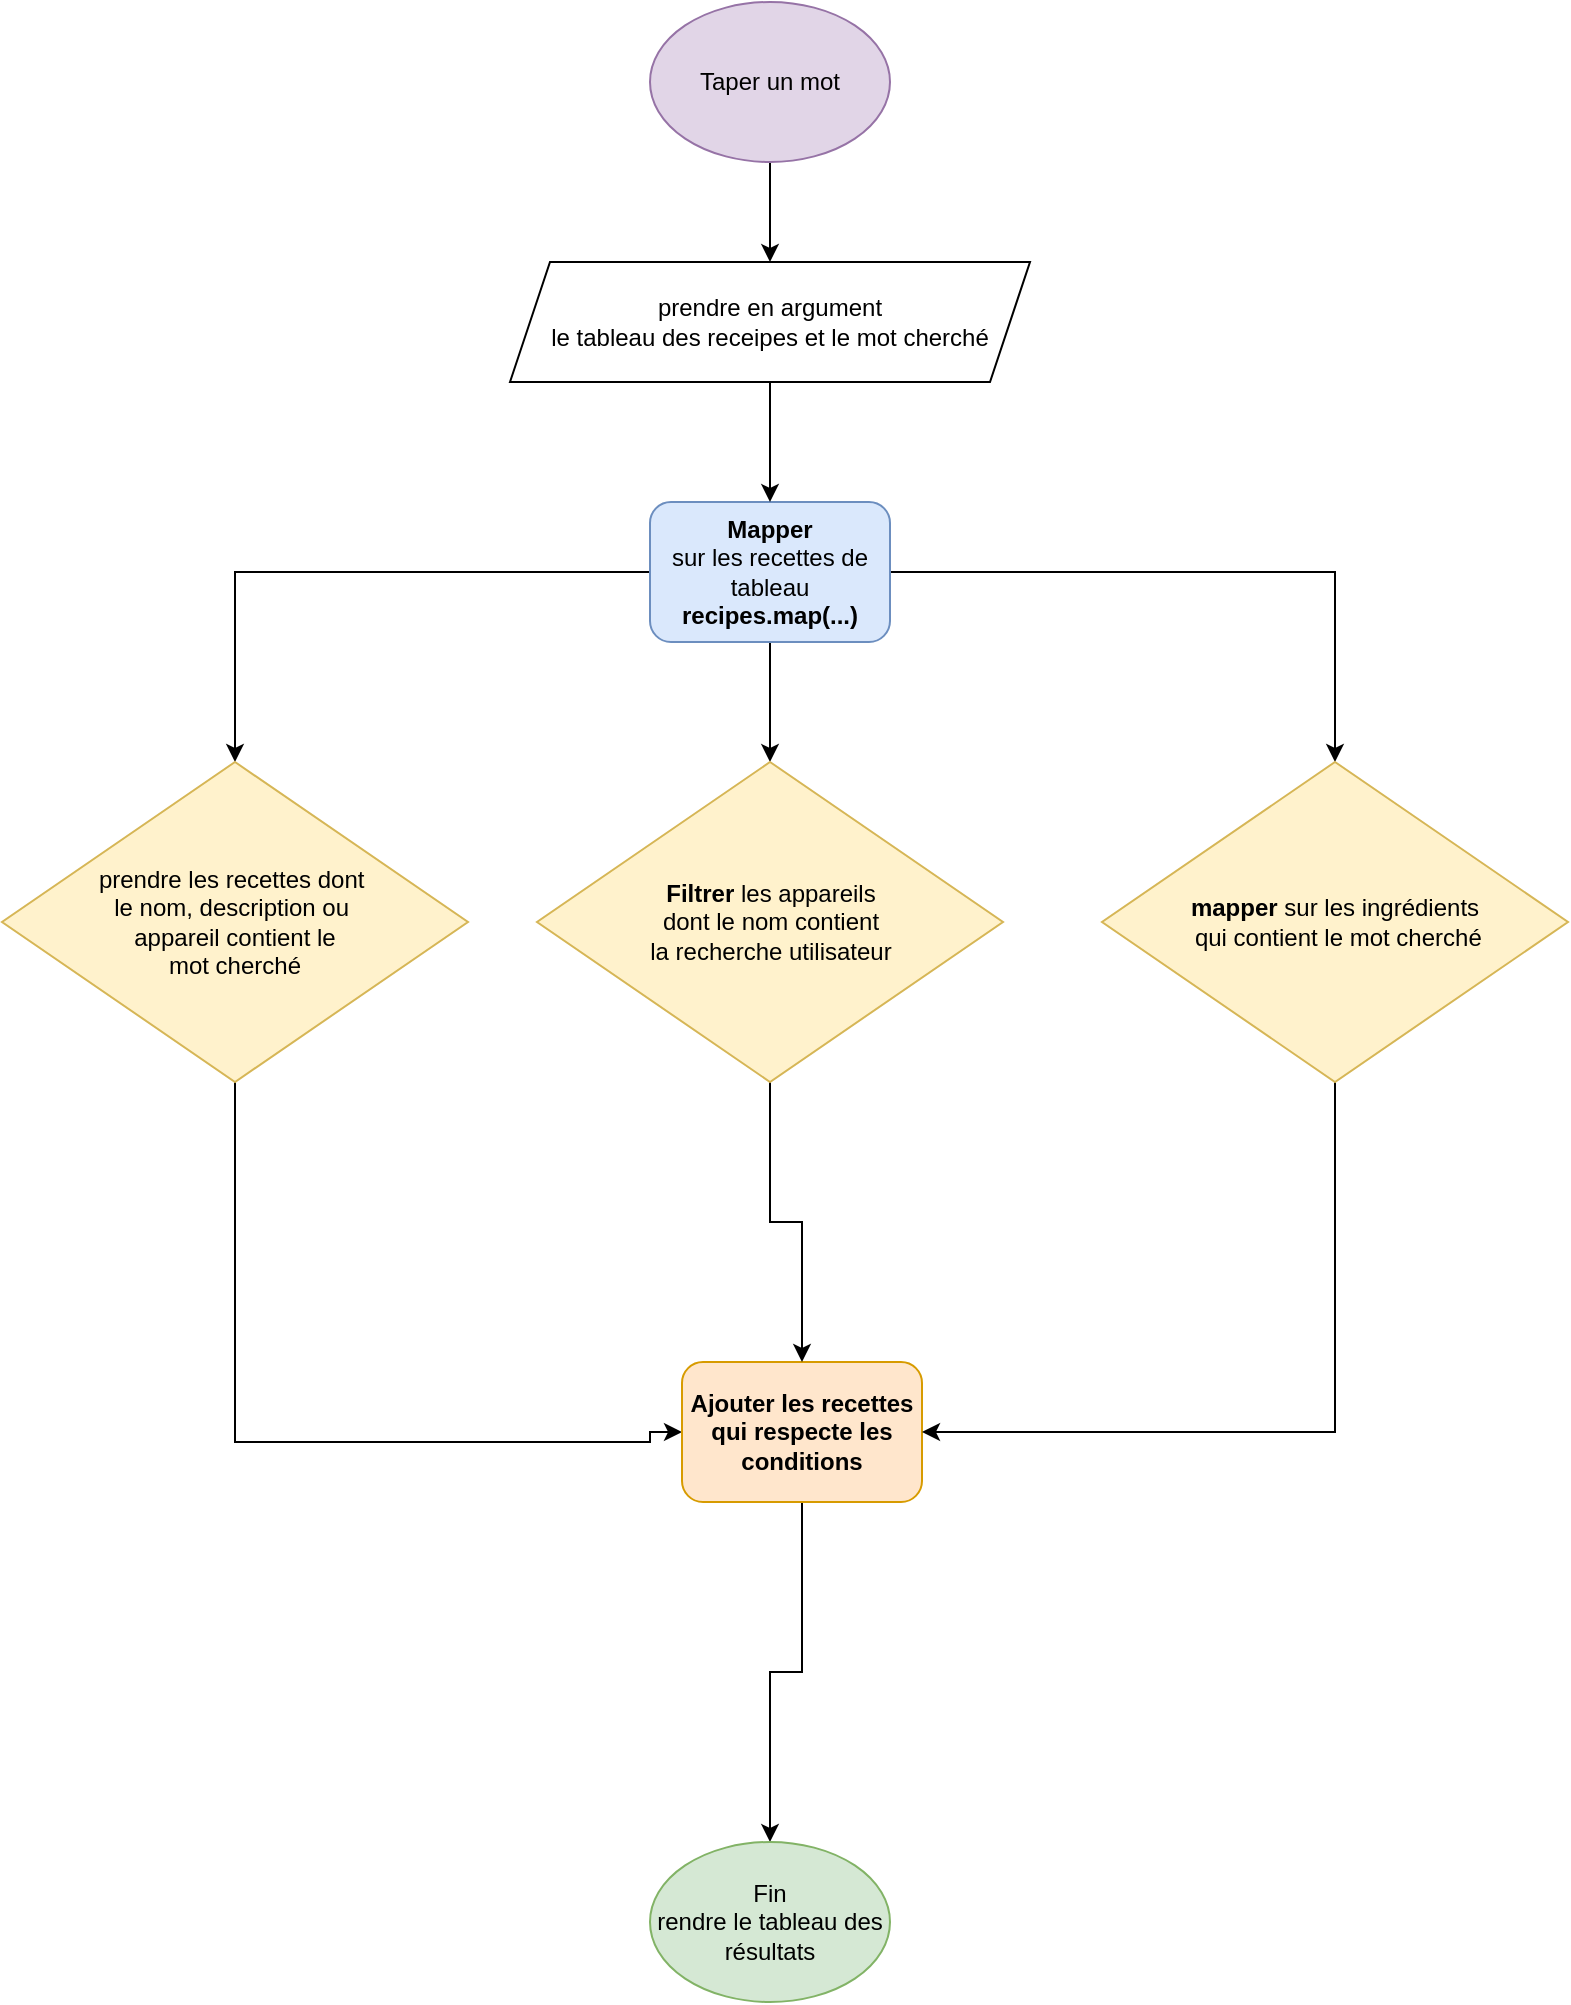 <mxfile version="20.0.4" type="device"><diagram id="C5RBs43oDa-KdzZeNtuy" name="Page-1"><mxGraphModel dx="1422" dy="754" grid="1" gridSize="10" guides="1" tooltips="1" connect="1" arrows="1" fold="1" page="1" pageScale="1" pageWidth="827" pageHeight="1169" math="0" shadow="0"><root><mxCell id="WIyWlLk6GJQsqaUBKTNV-0"/><mxCell id="WIyWlLk6GJQsqaUBKTNV-1" parent="WIyWlLk6GJQsqaUBKTNV-0"/><mxCell id="RpRpr2rv7BOHmOzVi1aR-6" style="edgeStyle=orthogonalEdgeStyle;rounded=0;orthogonalLoop=1;jettySize=auto;html=1;entryX=0.5;entryY=0;entryDx=0;entryDy=0;" parent="WIyWlLk6GJQsqaUBKTNV-1" source="RpRpr2rv7BOHmOzVi1aR-0" target="RpRpr2rv7BOHmOzVi1aR-3" edge="1"><mxGeometry relative="1" as="geometry"/></mxCell><mxCell id="RpRpr2rv7BOHmOzVi1aR-0" value="Taper un mot" style="ellipse;whiteSpace=wrap;html=1;fillColor=#e1d5e7;strokeColor=#9673a6;" parent="WIyWlLk6GJQsqaUBKTNV-1" vertex="1"><mxGeometry x="324" y="60" width="120" height="80" as="geometry"/></mxCell><mxCell id="RpRpr2rv7BOHmOzVi1aR-9" style="edgeStyle=orthogonalEdgeStyle;rounded=0;orthogonalLoop=1;jettySize=auto;html=1;entryX=0.5;entryY=0;entryDx=0;entryDy=0;" parent="WIyWlLk6GJQsqaUBKTNV-1" source="RpRpr2rv7BOHmOzVi1aR-1" target="RpRpr2rv7BOHmOzVi1aR-8" edge="1"><mxGeometry relative="1" as="geometry"/></mxCell><mxCell id="lRNwryEisumYRSvbHDkv-4" style="edgeStyle=orthogonalEdgeStyle;rounded=0;orthogonalLoop=1;jettySize=auto;html=1;fontSize=12;" parent="WIyWlLk6GJQsqaUBKTNV-1" source="RpRpr2rv7BOHmOzVi1aR-1" target="lRNwryEisumYRSvbHDkv-2" edge="1"><mxGeometry relative="1" as="geometry"/></mxCell><mxCell id="lRNwryEisumYRSvbHDkv-6" style="edgeStyle=orthogonalEdgeStyle;rounded=0;orthogonalLoop=1;jettySize=auto;html=1;fontSize=12;" parent="WIyWlLk6GJQsqaUBKTNV-1" source="RpRpr2rv7BOHmOzVi1aR-1" target="lRNwryEisumYRSvbHDkv-5" edge="1"><mxGeometry relative="1" as="geometry"/></mxCell><mxCell id="RpRpr2rv7BOHmOzVi1aR-1" value="&lt;b&gt;Mapper&lt;br&gt;&lt;/b&gt;sur les recettes de tableau&lt;br&gt;&lt;b&gt;recipes.map(...)&lt;/b&gt;" style="rounded=1;whiteSpace=wrap;html=1;fillColor=#dae8fc;strokeColor=#6c8ebf;" parent="WIyWlLk6GJQsqaUBKTNV-1" vertex="1"><mxGeometry x="324" y="310" width="120" height="70" as="geometry"/></mxCell><mxCell id="RpRpr2rv7BOHmOzVi1aR-7" style="edgeStyle=orthogonalEdgeStyle;rounded=0;orthogonalLoop=1;jettySize=auto;html=1;entryX=0.5;entryY=0;entryDx=0;entryDy=0;" parent="WIyWlLk6GJQsqaUBKTNV-1" source="RpRpr2rv7BOHmOzVi1aR-3" target="RpRpr2rv7BOHmOzVi1aR-1" edge="1"><mxGeometry relative="1" as="geometry"/></mxCell><mxCell id="RpRpr2rv7BOHmOzVi1aR-3" value="prendre en argument&lt;br&gt;le tableau des receipes et le mot cherché" style="shape=parallelogram;perimeter=parallelogramPerimeter;whiteSpace=wrap;html=1;fixedSize=1;" parent="WIyWlLk6GJQsqaUBKTNV-1" vertex="1"><mxGeometry x="254" y="190" width="260" height="60" as="geometry"/></mxCell><mxCell id="lRNwryEisumYRSvbHDkv-7" style="edgeStyle=orthogonalEdgeStyle;rounded=0;orthogonalLoop=1;jettySize=auto;html=1;fontSize=12;entryX=0;entryY=0.5;entryDx=0;entryDy=0;" parent="WIyWlLk6GJQsqaUBKTNV-1" source="RpRpr2rv7BOHmOzVi1aR-8" target="RpRpr2rv7BOHmOzVi1aR-13" edge="1"><mxGeometry relative="1" as="geometry"><Array as="points"><mxPoint x="117" y="780"/><mxPoint x="324" y="780"/></Array><mxPoint x="320" y="780" as="targetPoint"/></mxGeometry></mxCell><mxCell id="RpRpr2rv7BOHmOzVi1aR-8" value="prendre les recettes dont&amp;nbsp;&lt;br&gt;le nom, description ou&amp;nbsp;&lt;br&gt;appareil contient le&lt;br&gt;mot cherché" style="rhombus;whiteSpace=wrap;html=1;fillColor=#fff2cc;strokeColor=#d6b656;" parent="WIyWlLk6GJQsqaUBKTNV-1" vertex="1"><mxGeometry y="440" width="233" height="160" as="geometry"/></mxCell><mxCell id="lRNwryEisumYRSvbHDkv-10" style="edgeStyle=orthogonalEdgeStyle;rounded=0;orthogonalLoop=1;jettySize=auto;html=1;entryX=0.5;entryY=0;entryDx=0;entryDy=0;fontSize=12;" parent="WIyWlLk6GJQsqaUBKTNV-1" source="RpRpr2rv7BOHmOzVi1aR-13" target="RpRpr2rv7BOHmOzVi1aR-31" edge="1"><mxGeometry relative="1" as="geometry"/></mxCell><mxCell id="RpRpr2rv7BOHmOzVi1aR-13" value="&lt;b&gt;Ajouter les recettes qui respecte les conditions&lt;/b&gt;" style="rounded=1;whiteSpace=wrap;html=1;fillColor=#ffe6cc;strokeColor=#d79b00;" parent="WIyWlLk6GJQsqaUBKTNV-1" vertex="1"><mxGeometry x="340" y="740" width="120" height="70" as="geometry"/></mxCell><mxCell id="RpRpr2rv7BOHmOzVi1aR-31" value="Fin&lt;br&gt;rendre le tableau des résultats" style="ellipse;whiteSpace=wrap;html=1;fontSize=12;fillColor=#d5e8d4;strokeColor=#82b366;" parent="WIyWlLk6GJQsqaUBKTNV-1" vertex="1"><mxGeometry x="324" y="980" width="120" height="80" as="geometry"/></mxCell><mxCell id="lRNwryEisumYRSvbHDkv-8" style="edgeStyle=orthogonalEdgeStyle;rounded=0;orthogonalLoop=1;jettySize=auto;html=1;fontSize=12;" parent="WIyWlLk6GJQsqaUBKTNV-1" source="lRNwryEisumYRSvbHDkv-2" target="RpRpr2rv7BOHmOzVi1aR-13" edge="1"><mxGeometry relative="1" as="geometry"/></mxCell><mxCell id="lRNwryEisumYRSvbHDkv-2" value="&lt;b&gt;Filtrer&lt;/b&gt;&amp;nbsp;les appareils&lt;br&gt;dont le nom contient&lt;br&gt;la recherche utilisateur" style="rhombus;whiteSpace=wrap;html=1;fillColor=#fff2cc;strokeColor=#d6b656;" parent="WIyWlLk6GJQsqaUBKTNV-1" vertex="1"><mxGeometry x="267.5" y="440" width="233" height="160" as="geometry"/></mxCell><mxCell id="lRNwryEisumYRSvbHDkv-9" style="edgeStyle=orthogonalEdgeStyle;rounded=0;orthogonalLoop=1;jettySize=auto;html=1;entryX=1;entryY=0.5;entryDx=0;entryDy=0;fontSize=12;" parent="WIyWlLk6GJQsqaUBKTNV-1" source="lRNwryEisumYRSvbHDkv-5" target="RpRpr2rv7BOHmOzVi1aR-13" edge="1"><mxGeometry relative="1" as="geometry"><Array as="points"><mxPoint x="667" y="775"/></Array></mxGeometry></mxCell><mxCell id="lRNwryEisumYRSvbHDkv-5" value="&lt;b&gt;mapper&lt;/b&gt;&amp;nbsp;sur les ingrédients&lt;br&gt;&amp;nbsp;qui contient le mot cherché" style="rhombus;whiteSpace=wrap;html=1;fillColor=#fff2cc;strokeColor=#d6b656;" parent="WIyWlLk6GJQsqaUBKTNV-1" vertex="1"><mxGeometry x="550" y="440" width="233" height="160" as="geometry"/></mxCell></root></mxGraphModel></diagram></mxfile>